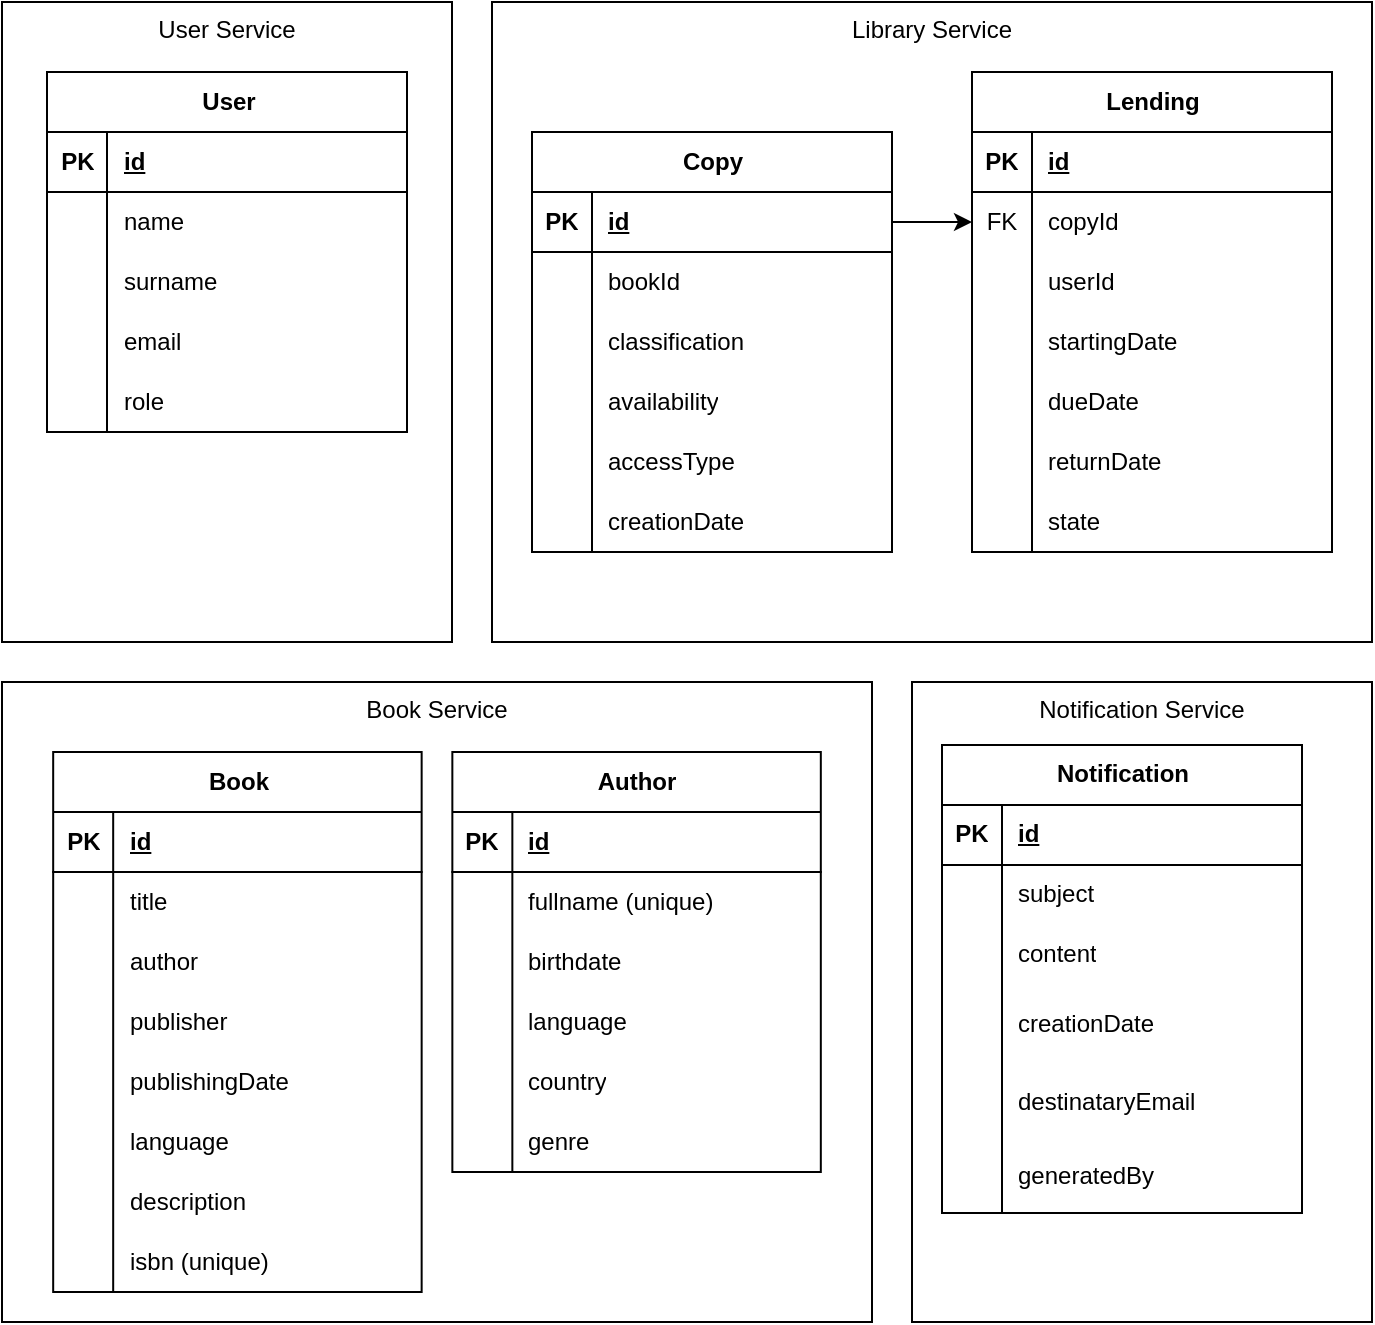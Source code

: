 <mxfile version="26.1.0">
  <diagram id="R2lEEEUBdFMjLlhIrx00" name="Page-1">
    <mxGraphModel dx="1042" dy="565" grid="1" gridSize="10" guides="1" tooltips="1" connect="1" arrows="1" fold="1" page="1" pageScale="1" pageWidth="850" pageHeight="1100" math="0" shadow="0" extFonts="Permanent Marker^https://fonts.googleapis.com/css?family=Permanent+Marker">
      <root>
        <mxCell id="0" />
        <mxCell id="1" parent="0" />
        <mxCell id="5AEyeN0AGtQC5Ah8JZ4j-125" value="User Service" style="rounded=0;whiteSpace=wrap;html=1;verticalAlign=top;" parent="1" vertex="1">
          <mxGeometry x="15" y="10" width="225" height="320" as="geometry" />
        </mxCell>
        <mxCell id="5AEyeN0AGtQC5Ah8JZ4j-26" value="User" style="shape=table;startSize=30;container=1;collapsible=1;childLayout=tableLayout;fixedRows=1;rowLines=0;fontStyle=1;align=center;resizeLast=1;html=1;" parent="1" vertex="1">
          <mxGeometry x="37.5" y="45" width="180" height="180" as="geometry" />
        </mxCell>
        <mxCell id="5AEyeN0AGtQC5Ah8JZ4j-27" value="" style="shape=tableRow;horizontal=0;startSize=0;swimlaneHead=0;swimlaneBody=0;fillColor=none;collapsible=0;dropTarget=0;points=[[0,0.5],[1,0.5]];portConstraint=eastwest;top=0;left=0;right=0;bottom=1;" parent="5AEyeN0AGtQC5Ah8JZ4j-26" vertex="1">
          <mxGeometry y="30" width="180" height="30" as="geometry" />
        </mxCell>
        <mxCell id="5AEyeN0AGtQC5Ah8JZ4j-28" value="PK" style="shape=partialRectangle;connectable=0;fillColor=none;top=0;left=0;bottom=0;right=0;fontStyle=1;overflow=hidden;whiteSpace=wrap;html=1;" parent="5AEyeN0AGtQC5Ah8JZ4j-27" vertex="1">
          <mxGeometry width="30" height="30" as="geometry">
            <mxRectangle width="30" height="30" as="alternateBounds" />
          </mxGeometry>
        </mxCell>
        <mxCell id="5AEyeN0AGtQC5Ah8JZ4j-29" value="id" style="shape=partialRectangle;connectable=0;fillColor=none;top=0;left=0;bottom=0;right=0;align=left;spacingLeft=6;fontStyle=5;overflow=hidden;whiteSpace=wrap;html=1;" parent="5AEyeN0AGtQC5Ah8JZ4j-27" vertex="1">
          <mxGeometry x="30" width="150" height="30" as="geometry">
            <mxRectangle width="150" height="30" as="alternateBounds" />
          </mxGeometry>
        </mxCell>
        <mxCell id="5AEyeN0AGtQC5Ah8JZ4j-30" value="" style="shape=tableRow;horizontal=0;startSize=0;swimlaneHead=0;swimlaneBody=0;fillColor=none;collapsible=0;dropTarget=0;points=[[0,0.5],[1,0.5]];portConstraint=eastwest;top=0;left=0;right=0;bottom=0;" parent="5AEyeN0AGtQC5Ah8JZ4j-26" vertex="1">
          <mxGeometry y="60" width="180" height="30" as="geometry" />
        </mxCell>
        <mxCell id="5AEyeN0AGtQC5Ah8JZ4j-31" value="" style="shape=partialRectangle;connectable=0;fillColor=none;top=0;left=0;bottom=0;right=0;editable=1;overflow=hidden;whiteSpace=wrap;html=1;" parent="5AEyeN0AGtQC5Ah8JZ4j-30" vertex="1">
          <mxGeometry width="30" height="30" as="geometry">
            <mxRectangle width="30" height="30" as="alternateBounds" />
          </mxGeometry>
        </mxCell>
        <mxCell id="5AEyeN0AGtQC5Ah8JZ4j-32" value="name" style="shape=partialRectangle;connectable=0;fillColor=none;top=0;left=0;bottom=0;right=0;align=left;spacingLeft=6;overflow=hidden;whiteSpace=wrap;html=1;" parent="5AEyeN0AGtQC5Ah8JZ4j-30" vertex="1">
          <mxGeometry x="30" width="150" height="30" as="geometry">
            <mxRectangle width="150" height="30" as="alternateBounds" />
          </mxGeometry>
        </mxCell>
        <mxCell id="5AEyeN0AGtQC5Ah8JZ4j-33" value="" style="shape=tableRow;horizontal=0;startSize=0;swimlaneHead=0;swimlaneBody=0;fillColor=none;collapsible=0;dropTarget=0;points=[[0,0.5],[1,0.5]];portConstraint=eastwest;top=0;left=0;right=0;bottom=0;" parent="5AEyeN0AGtQC5Ah8JZ4j-26" vertex="1">
          <mxGeometry y="90" width="180" height="30" as="geometry" />
        </mxCell>
        <mxCell id="5AEyeN0AGtQC5Ah8JZ4j-34" value="" style="shape=partialRectangle;connectable=0;fillColor=none;top=0;left=0;bottom=0;right=0;editable=1;overflow=hidden;whiteSpace=wrap;html=1;" parent="5AEyeN0AGtQC5Ah8JZ4j-33" vertex="1">
          <mxGeometry width="30" height="30" as="geometry">
            <mxRectangle width="30" height="30" as="alternateBounds" />
          </mxGeometry>
        </mxCell>
        <mxCell id="5AEyeN0AGtQC5Ah8JZ4j-35" value="surname" style="shape=partialRectangle;connectable=0;fillColor=none;top=0;left=0;bottom=0;right=0;align=left;spacingLeft=6;overflow=hidden;whiteSpace=wrap;html=1;" parent="5AEyeN0AGtQC5Ah8JZ4j-33" vertex="1">
          <mxGeometry x="30" width="150" height="30" as="geometry">
            <mxRectangle width="150" height="30" as="alternateBounds" />
          </mxGeometry>
        </mxCell>
        <mxCell id="5AEyeN0AGtQC5Ah8JZ4j-36" value="" style="shape=tableRow;horizontal=0;startSize=0;swimlaneHead=0;swimlaneBody=0;fillColor=none;collapsible=0;dropTarget=0;points=[[0,0.5],[1,0.5]];portConstraint=eastwest;top=0;left=0;right=0;bottom=0;" parent="5AEyeN0AGtQC5Ah8JZ4j-26" vertex="1">
          <mxGeometry y="120" width="180" height="30" as="geometry" />
        </mxCell>
        <mxCell id="5AEyeN0AGtQC5Ah8JZ4j-37" value="" style="shape=partialRectangle;connectable=0;fillColor=none;top=0;left=0;bottom=0;right=0;editable=1;overflow=hidden;whiteSpace=wrap;html=1;" parent="5AEyeN0AGtQC5Ah8JZ4j-36" vertex="1">
          <mxGeometry width="30" height="30" as="geometry">
            <mxRectangle width="30" height="30" as="alternateBounds" />
          </mxGeometry>
        </mxCell>
        <mxCell id="5AEyeN0AGtQC5Ah8JZ4j-38" value="email" style="shape=partialRectangle;connectable=0;fillColor=none;top=0;left=0;bottom=0;right=0;align=left;spacingLeft=6;overflow=hidden;whiteSpace=wrap;html=1;" parent="5AEyeN0AGtQC5Ah8JZ4j-36" vertex="1">
          <mxGeometry x="30" width="150" height="30" as="geometry">
            <mxRectangle width="150" height="30" as="alternateBounds" />
          </mxGeometry>
        </mxCell>
        <mxCell id="5AEyeN0AGtQC5Ah8JZ4j-39" style="shape=tableRow;horizontal=0;startSize=0;swimlaneHead=0;swimlaneBody=0;fillColor=none;collapsible=0;dropTarget=0;points=[[0,0.5],[1,0.5]];portConstraint=eastwest;top=0;left=0;right=0;bottom=0;" parent="5AEyeN0AGtQC5Ah8JZ4j-26" vertex="1">
          <mxGeometry y="150" width="180" height="30" as="geometry" />
        </mxCell>
        <mxCell id="5AEyeN0AGtQC5Ah8JZ4j-40" style="shape=partialRectangle;connectable=0;fillColor=none;top=0;left=0;bottom=0;right=0;editable=1;overflow=hidden;whiteSpace=wrap;html=1;" parent="5AEyeN0AGtQC5Ah8JZ4j-39" vertex="1">
          <mxGeometry width="30" height="30" as="geometry">
            <mxRectangle width="30" height="30" as="alternateBounds" />
          </mxGeometry>
        </mxCell>
        <mxCell id="5AEyeN0AGtQC5Ah8JZ4j-41" value="role" style="shape=partialRectangle;connectable=0;fillColor=none;top=0;left=0;bottom=0;right=0;align=left;spacingLeft=6;overflow=hidden;whiteSpace=wrap;html=1;" parent="5AEyeN0AGtQC5Ah8JZ4j-39" vertex="1">
          <mxGeometry x="30" width="150" height="30" as="geometry">
            <mxRectangle width="150" height="30" as="alternateBounds" />
          </mxGeometry>
        </mxCell>
        <mxCell id="Rvf7jQdqDJajSAk4EN5D-42" value="" style="group" vertex="1" connectable="0" parent="1">
          <mxGeometry x="15" y="350" width="435" height="320" as="geometry" />
        </mxCell>
        <mxCell id="5AEyeN0AGtQC5Ah8JZ4j-123" value="Book Service" style="rounded=0;whiteSpace=wrap;html=1;verticalAlign=top;" parent="Rvf7jQdqDJajSAk4EN5D-42" vertex="1">
          <mxGeometry width="435.0" height="320" as="geometry" />
        </mxCell>
        <mxCell id="5AEyeN0AGtQC5Ah8JZ4j-1" value="Book" style="shape=table;startSize=30;container=1;collapsible=1;childLayout=tableLayout;fixedRows=1;rowLines=0;fontStyle=1;align=center;resizeLast=1;html=1;" parent="Rvf7jQdqDJajSAk4EN5D-42" vertex="1">
          <mxGeometry x="25.588" y="35" width="184.235" height="270" as="geometry" />
        </mxCell>
        <mxCell id="5AEyeN0AGtQC5Ah8JZ4j-2" value="" style="shape=tableRow;horizontal=0;startSize=0;swimlaneHead=0;swimlaneBody=0;fillColor=none;collapsible=0;dropTarget=0;points=[[0,0.5],[1,0.5]];portConstraint=eastwest;top=0;left=0;right=0;bottom=1;" parent="5AEyeN0AGtQC5Ah8JZ4j-1" vertex="1">
          <mxGeometry y="30" width="184.235" height="30" as="geometry" />
        </mxCell>
        <mxCell id="5AEyeN0AGtQC5Ah8JZ4j-3" value="PK" style="shape=partialRectangle;connectable=0;fillColor=none;top=0;left=0;bottom=0;right=0;fontStyle=1;overflow=hidden;whiteSpace=wrap;html=1;" parent="5AEyeN0AGtQC5Ah8JZ4j-2" vertex="1">
          <mxGeometry width="30" height="30" as="geometry">
            <mxRectangle width="30" height="30" as="alternateBounds" />
          </mxGeometry>
        </mxCell>
        <mxCell id="5AEyeN0AGtQC5Ah8JZ4j-4" value="id" style="shape=partialRectangle;connectable=0;fillColor=none;top=0;left=0;bottom=0;right=0;align=left;spacingLeft=6;fontStyle=5;overflow=hidden;whiteSpace=wrap;html=1;" parent="5AEyeN0AGtQC5Ah8JZ4j-2" vertex="1">
          <mxGeometry x="30" width="154.235" height="30" as="geometry">
            <mxRectangle width="154.235" height="30" as="alternateBounds" />
          </mxGeometry>
        </mxCell>
        <mxCell id="5AEyeN0AGtQC5Ah8JZ4j-5" value="" style="shape=tableRow;horizontal=0;startSize=0;swimlaneHead=0;swimlaneBody=0;fillColor=none;collapsible=0;dropTarget=0;points=[[0,0.5],[1,0.5]];portConstraint=eastwest;top=0;left=0;right=0;bottom=0;" parent="5AEyeN0AGtQC5Ah8JZ4j-1" vertex="1">
          <mxGeometry y="60" width="184.235" height="30" as="geometry" />
        </mxCell>
        <mxCell id="5AEyeN0AGtQC5Ah8JZ4j-6" value="" style="shape=partialRectangle;connectable=0;fillColor=none;top=0;left=0;bottom=0;right=0;editable=1;overflow=hidden;whiteSpace=wrap;html=1;" parent="5AEyeN0AGtQC5Ah8JZ4j-5" vertex="1">
          <mxGeometry width="30" height="30" as="geometry">
            <mxRectangle width="30" height="30" as="alternateBounds" />
          </mxGeometry>
        </mxCell>
        <mxCell id="5AEyeN0AGtQC5Ah8JZ4j-7" value="title" style="shape=partialRectangle;connectable=0;fillColor=none;top=0;left=0;bottom=0;right=0;align=left;spacingLeft=6;overflow=hidden;whiteSpace=wrap;html=1;" parent="5AEyeN0AGtQC5Ah8JZ4j-5" vertex="1">
          <mxGeometry x="30" width="154.235" height="30" as="geometry">
            <mxRectangle width="154.235" height="30" as="alternateBounds" />
          </mxGeometry>
        </mxCell>
        <mxCell id="5AEyeN0AGtQC5Ah8JZ4j-8" value="" style="shape=tableRow;horizontal=0;startSize=0;swimlaneHead=0;swimlaneBody=0;fillColor=none;collapsible=0;dropTarget=0;points=[[0,0.5],[1,0.5]];portConstraint=eastwest;top=0;left=0;right=0;bottom=0;" parent="5AEyeN0AGtQC5Ah8JZ4j-1" vertex="1">
          <mxGeometry y="90" width="184.235" height="30" as="geometry" />
        </mxCell>
        <mxCell id="5AEyeN0AGtQC5Ah8JZ4j-9" value="" style="shape=partialRectangle;connectable=0;fillColor=none;top=0;left=0;bottom=0;right=0;editable=1;overflow=hidden;whiteSpace=wrap;html=1;" parent="5AEyeN0AGtQC5Ah8JZ4j-8" vertex="1">
          <mxGeometry width="30" height="30" as="geometry">
            <mxRectangle width="30" height="30" as="alternateBounds" />
          </mxGeometry>
        </mxCell>
        <mxCell id="5AEyeN0AGtQC5Ah8JZ4j-10" value="author" style="shape=partialRectangle;connectable=0;fillColor=none;top=0;left=0;bottom=0;right=0;align=left;spacingLeft=6;overflow=hidden;whiteSpace=wrap;html=1;" parent="5AEyeN0AGtQC5Ah8JZ4j-8" vertex="1">
          <mxGeometry x="30" width="154.235" height="30" as="geometry">
            <mxRectangle width="154.235" height="30" as="alternateBounds" />
          </mxGeometry>
        </mxCell>
        <mxCell id="5AEyeN0AGtQC5Ah8JZ4j-11" value="" style="shape=tableRow;horizontal=0;startSize=0;swimlaneHead=0;swimlaneBody=0;fillColor=none;collapsible=0;dropTarget=0;points=[[0,0.5],[1,0.5]];portConstraint=eastwest;top=0;left=0;right=0;bottom=0;" parent="5AEyeN0AGtQC5Ah8JZ4j-1" vertex="1">
          <mxGeometry y="120" width="184.235" height="30" as="geometry" />
        </mxCell>
        <mxCell id="5AEyeN0AGtQC5Ah8JZ4j-12" value="" style="shape=partialRectangle;connectable=0;fillColor=none;top=0;left=0;bottom=0;right=0;editable=1;overflow=hidden;whiteSpace=wrap;html=1;" parent="5AEyeN0AGtQC5Ah8JZ4j-11" vertex="1">
          <mxGeometry width="30" height="30" as="geometry">
            <mxRectangle width="30" height="30" as="alternateBounds" />
          </mxGeometry>
        </mxCell>
        <mxCell id="5AEyeN0AGtQC5Ah8JZ4j-13" value="publisher" style="shape=partialRectangle;connectable=0;fillColor=none;top=0;left=0;bottom=0;right=0;align=left;spacingLeft=6;overflow=hidden;whiteSpace=wrap;html=1;" parent="5AEyeN0AGtQC5Ah8JZ4j-11" vertex="1">
          <mxGeometry x="30" width="154.235" height="30" as="geometry">
            <mxRectangle width="154.235" height="30" as="alternateBounds" />
          </mxGeometry>
        </mxCell>
        <mxCell id="5AEyeN0AGtQC5Ah8JZ4j-14" style="shape=tableRow;horizontal=0;startSize=0;swimlaneHead=0;swimlaneBody=0;fillColor=none;collapsible=0;dropTarget=0;points=[[0,0.5],[1,0.5]];portConstraint=eastwest;top=0;left=0;right=0;bottom=0;" parent="5AEyeN0AGtQC5Ah8JZ4j-1" vertex="1">
          <mxGeometry y="150" width="184.235" height="30" as="geometry" />
        </mxCell>
        <mxCell id="5AEyeN0AGtQC5Ah8JZ4j-15" style="shape=partialRectangle;connectable=0;fillColor=none;top=0;left=0;bottom=0;right=0;editable=1;overflow=hidden;whiteSpace=wrap;html=1;" parent="5AEyeN0AGtQC5Ah8JZ4j-14" vertex="1">
          <mxGeometry width="30" height="30" as="geometry">
            <mxRectangle width="30" height="30" as="alternateBounds" />
          </mxGeometry>
        </mxCell>
        <mxCell id="5AEyeN0AGtQC5Ah8JZ4j-16" value="publishingDate" style="shape=partialRectangle;connectable=0;fillColor=none;top=0;left=0;bottom=0;right=0;align=left;spacingLeft=6;overflow=hidden;whiteSpace=wrap;html=1;" parent="5AEyeN0AGtQC5Ah8JZ4j-14" vertex="1">
          <mxGeometry x="30" width="154.235" height="30" as="geometry">
            <mxRectangle width="154.235" height="30" as="alternateBounds" />
          </mxGeometry>
        </mxCell>
        <mxCell id="5AEyeN0AGtQC5Ah8JZ4j-17" style="shape=tableRow;horizontal=0;startSize=0;swimlaneHead=0;swimlaneBody=0;fillColor=none;collapsible=0;dropTarget=0;points=[[0,0.5],[1,0.5]];portConstraint=eastwest;top=0;left=0;right=0;bottom=0;" parent="5AEyeN0AGtQC5Ah8JZ4j-1" vertex="1">
          <mxGeometry y="180" width="184.235" height="30" as="geometry" />
        </mxCell>
        <mxCell id="5AEyeN0AGtQC5Ah8JZ4j-18" style="shape=partialRectangle;connectable=0;fillColor=none;top=0;left=0;bottom=0;right=0;editable=1;overflow=hidden;whiteSpace=wrap;html=1;" parent="5AEyeN0AGtQC5Ah8JZ4j-17" vertex="1">
          <mxGeometry width="30" height="30" as="geometry">
            <mxRectangle width="30" height="30" as="alternateBounds" />
          </mxGeometry>
        </mxCell>
        <mxCell id="5AEyeN0AGtQC5Ah8JZ4j-19" value="language" style="shape=partialRectangle;connectable=0;fillColor=none;top=0;left=0;bottom=0;right=0;align=left;spacingLeft=6;overflow=hidden;whiteSpace=wrap;html=1;" parent="5AEyeN0AGtQC5Ah8JZ4j-17" vertex="1">
          <mxGeometry x="30" width="154.235" height="30" as="geometry">
            <mxRectangle width="154.235" height="30" as="alternateBounds" />
          </mxGeometry>
        </mxCell>
        <mxCell id="5AEyeN0AGtQC5Ah8JZ4j-120" style="shape=tableRow;horizontal=0;startSize=0;swimlaneHead=0;swimlaneBody=0;fillColor=none;collapsible=0;dropTarget=0;points=[[0,0.5],[1,0.5]];portConstraint=eastwest;top=0;left=0;right=0;bottom=0;" parent="5AEyeN0AGtQC5Ah8JZ4j-1" vertex="1">
          <mxGeometry y="210" width="184.235" height="30" as="geometry" />
        </mxCell>
        <mxCell id="5AEyeN0AGtQC5Ah8JZ4j-121" style="shape=partialRectangle;connectable=0;fillColor=none;top=0;left=0;bottom=0;right=0;editable=1;overflow=hidden;whiteSpace=wrap;html=1;" parent="5AEyeN0AGtQC5Ah8JZ4j-120" vertex="1">
          <mxGeometry width="30" height="30" as="geometry">
            <mxRectangle width="30" height="30" as="alternateBounds" />
          </mxGeometry>
        </mxCell>
        <mxCell id="5AEyeN0AGtQC5Ah8JZ4j-122" value="description" style="shape=partialRectangle;connectable=0;fillColor=none;top=0;left=0;bottom=0;right=0;align=left;spacingLeft=6;overflow=hidden;whiteSpace=wrap;html=1;" parent="5AEyeN0AGtQC5Ah8JZ4j-120" vertex="1">
          <mxGeometry x="30" width="154.235" height="30" as="geometry">
            <mxRectangle width="154.235" height="30" as="alternateBounds" />
          </mxGeometry>
        </mxCell>
        <mxCell id="Rvf7jQdqDJajSAk4EN5D-39" style="shape=tableRow;horizontal=0;startSize=0;swimlaneHead=0;swimlaneBody=0;fillColor=none;collapsible=0;dropTarget=0;points=[[0,0.5],[1,0.5]];portConstraint=eastwest;top=0;left=0;right=0;bottom=0;" vertex="1" parent="5AEyeN0AGtQC5Ah8JZ4j-1">
          <mxGeometry y="240" width="184.235" height="30" as="geometry" />
        </mxCell>
        <mxCell id="Rvf7jQdqDJajSAk4EN5D-40" style="shape=partialRectangle;connectable=0;fillColor=none;top=0;left=0;bottom=0;right=0;editable=1;overflow=hidden;whiteSpace=wrap;html=1;" vertex="1" parent="Rvf7jQdqDJajSAk4EN5D-39">
          <mxGeometry width="30" height="30" as="geometry">
            <mxRectangle width="30" height="30" as="alternateBounds" />
          </mxGeometry>
        </mxCell>
        <mxCell id="Rvf7jQdqDJajSAk4EN5D-41" value="isbn (unique)" style="shape=partialRectangle;connectable=0;fillColor=none;top=0;left=0;bottom=0;right=0;align=left;spacingLeft=6;overflow=hidden;whiteSpace=wrap;html=1;" vertex="1" parent="Rvf7jQdqDJajSAk4EN5D-39">
          <mxGeometry x="30" width="154.235" height="30" as="geometry">
            <mxRectangle width="154.235" height="30" as="alternateBounds" />
          </mxGeometry>
        </mxCell>
        <mxCell id="Rvf7jQdqDJajSAk4EN5D-17" value="Author" style="shape=table;startSize=30;container=1;collapsible=1;childLayout=tableLayout;fixedRows=1;rowLines=0;fontStyle=1;align=center;resizeLast=1;html=1;" vertex="1" parent="Rvf7jQdqDJajSAk4EN5D-42">
          <mxGeometry x="225.176" y="35" width="184.235" height="210" as="geometry" />
        </mxCell>
        <mxCell id="Rvf7jQdqDJajSAk4EN5D-18" value="" style="shape=tableRow;horizontal=0;startSize=0;swimlaneHead=0;swimlaneBody=0;fillColor=none;collapsible=0;dropTarget=0;points=[[0,0.5],[1,0.5]];portConstraint=eastwest;top=0;left=0;right=0;bottom=1;" vertex="1" parent="Rvf7jQdqDJajSAk4EN5D-17">
          <mxGeometry y="30" width="184.235" height="30" as="geometry" />
        </mxCell>
        <mxCell id="Rvf7jQdqDJajSAk4EN5D-19" value="PK" style="shape=partialRectangle;connectable=0;fillColor=none;top=0;left=0;bottom=0;right=0;fontStyle=1;overflow=hidden;whiteSpace=wrap;html=1;" vertex="1" parent="Rvf7jQdqDJajSAk4EN5D-18">
          <mxGeometry width="30" height="30" as="geometry">
            <mxRectangle width="30" height="30" as="alternateBounds" />
          </mxGeometry>
        </mxCell>
        <mxCell id="Rvf7jQdqDJajSAk4EN5D-20" value="id" style="shape=partialRectangle;connectable=0;fillColor=none;top=0;left=0;bottom=0;right=0;align=left;spacingLeft=6;fontStyle=5;overflow=hidden;whiteSpace=wrap;html=1;" vertex="1" parent="Rvf7jQdqDJajSAk4EN5D-18">
          <mxGeometry x="30" width="154.235" height="30" as="geometry">
            <mxRectangle width="154.235" height="30" as="alternateBounds" />
          </mxGeometry>
        </mxCell>
        <mxCell id="Rvf7jQdqDJajSAk4EN5D-21" value="" style="shape=tableRow;horizontal=0;startSize=0;swimlaneHead=0;swimlaneBody=0;fillColor=none;collapsible=0;dropTarget=0;points=[[0,0.5],[1,0.5]];portConstraint=eastwest;top=0;left=0;right=0;bottom=0;" vertex="1" parent="Rvf7jQdqDJajSAk4EN5D-17">
          <mxGeometry y="60" width="184.235" height="30" as="geometry" />
        </mxCell>
        <mxCell id="Rvf7jQdqDJajSAk4EN5D-22" value="" style="shape=partialRectangle;connectable=0;fillColor=none;top=0;left=0;bottom=0;right=0;editable=1;overflow=hidden;whiteSpace=wrap;html=1;" vertex="1" parent="Rvf7jQdqDJajSAk4EN5D-21">
          <mxGeometry width="30" height="30" as="geometry">
            <mxRectangle width="30" height="30" as="alternateBounds" />
          </mxGeometry>
        </mxCell>
        <mxCell id="Rvf7jQdqDJajSAk4EN5D-23" value="fullname (unique)" style="shape=partialRectangle;connectable=0;fillColor=none;top=0;left=0;bottom=0;right=0;align=left;spacingLeft=6;overflow=hidden;whiteSpace=wrap;html=1;" vertex="1" parent="Rvf7jQdqDJajSAk4EN5D-21">
          <mxGeometry x="30" width="154.235" height="30" as="geometry">
            <mxRectangle width="154.235" height="30" as="alternateBounds" />
          </mxGeometry>
        </mxCell>
        <mxCell id="Rvf7jQdqDJajSAk4EN5D-24" value="" style="shape=tableRow;horizontal=0;startSize=0;swimlaneHead=0;swimlaneBody=0;fillColor=none;collapsible=0;dropTarget=0;points=[[0,0.5],[1,0.5]];portConstraint=eastwest;top=0;left=0;right=0;bottom=0;" vertex="1" parent="Rvf7jQdqDJajSAk4EN5D-17">
          <mxGeometry y="90" width="184.235" height="30" as="geometry" />
        </mxCell>
        <mxCell id="Rvf7jQdqDJajSAk4EN5D-25" value="" style="shape=partialRectangle;connectable=0;fillColor=none;top=0;left=0;bottom=0;right=0;editable=1;overflow=hidden;whiteSpace=wrap;html=1;" vertex="1" parent="Rvf7jQdqDJajSAk4EN5D-24">
          <mxGeometry width="30" height="30" as="geometry">
            <mxRectangle width="30" height="30" as="alternateBounds" />
          </mxGeometry>
        </mxCell>
        <mxCell id="Rvf7jQdqDJajSAk4EN5D-26" value="birthdate" style="shape=partialRectangle;connectable=0;fillColor=none;top=0;left=0;bottom=0;right=0;align=left;spacingLeft=6;overflow=hidden;whiteSpace=wrap;html=1;" vertex="1" parent="Rvf7jQdqDJajSAk4EN5D-24">
          <mxGeometry x="30" width="154.235" height="30" as="geometry">
            <mxRectangle width="154.235" height="30" as="alternateBounds" />
          </mxGeometry>
        </mxCell>
        <mxCell id="Rvf7jQdqDJajSAk4EN5D-27" value="" style="shape=tableRow;horizontal=0;startSize=0;swimlaneHead=0;swimlaneBody=0;fillColor=none;collapsible=0;dropTarget=0;points=[[0,0.5],[1,0.5]];portConstraint=eastwest;top=0;left=0;right=0;bottom=0;" vertex="1" parent="Rvf7jQdqDJajSAk4EN5D-17">
          <mxGeometry y="120" width="184.235" height="30" as="geometry" />
        </mxCell>
        <mxCell id="Rvf7jQdqDJajSAk4EN5D-28" value="" style="shape=partialRectangle;connectable=0;fillColor=none;top=0;left=0;bottom=0;right=0;editable=1;overflow=hidden;whiteSpace=wrap;html=1;" vertex="1" parent="Rvf7jQdqDJajSAk4EN5D-27">
          <mxGeometry width="30" height="30" as="geometry">
            <mxRectangle width="30" height="30" as="alternateBounds" />
          </mxGeometry>
        </mxCell>
        <mxCell id="Rvf7jQdqDJajSAk4EN5D-29" value="language" style="shape=partialRectangle;connectable=0;fillColor=none;top=0;left=0;bottom=0;right=0;align=left;spacingLeft=6;overflow=hidden;whiteSpace=wrap;html=1;" vertex="1" parent="Rvf7jQdqDJajSAk4EN5D-27">
          <mxGeometry x="30" width="154.235" height="30" as="geometry">
            <mxRectangle width="154.235" height="30" as="alternateBounds" />
          </mxGeometry>
        </mxCell>
        <mxCell id="Rvf7jQdqDJajSAk4EN5D-30" style="shape=tableRow;horizontal=0;startSize=0;swimlaneHead=0;swimlaneBody=0;fillColor=none;collapsible=0;dropTarget=0;points=[[0,0.5],[1,0.5]];portConstraint=eastwest;top=0;left=0;right=0;bottom=0;" vertex="1" parent="Rvf7jQdqDJajSAk4EN5D-17">
          <mxGeometry y="150" width="184.235" height="30" as="geometry" />
        </mxCell>
        <mxCell id="Rvf7jQdqDJajSAk4EN5D-31" style="shape=partialRectangle;connectable=0;fillColor=none;top=0;left=0;bottom=0;right=0;editable=1;overflow=hidden;whiteSpace=wrap;html=1;" vertex="1" parent="Rvf7jQdqDJajSAk4EN5D-30">
          <mxGeometry width="30" height="30" as="geometry">
            <mxRectangle width="30" height="30" as="alternateBounds" />
          </mxGeometry>
        </mxCell>
        <mxCell id="Rvf7jQdqDJajSAk4EN5D-32" value="country" style="shape=partialRectangle;connectable=0;fillColor=none;top=0;left=0;bottom=0;right=0;align=left;spacingLeft=6;overflow=hidden;whiteSpace=wrap;html=1;" vertex="1" parent="Rvf7jQdqDJajSAk4EN5D-30">
          <mxGeometry x="30" width="154.235" height="30" as="geometry">
            <mxRectangle width="154.235" height="30" as="alternateBounds" />
          </mxGeometry>
        </mxCell>
        <mxCell id="Rvf7jQdqDJajSAk4EN5D-33" style="shape=tableRow;horizontal=0;startSize=0;swimlaneHead=0;swimlaneBody=0;fillColor=none;collapsible=0;dropTarget=0;points=[[0,0.5],[1,0.5]];portConstraint=eastwest;top=0;left=0;right=0;bottom=0;" vertex="1" parent="Rvf7jQdqDJajSAk4EN5D-17">
          <mxGeometry y="180" width="184.235" height="30" as="geometry" />
        </mxCell>
        <mxCell id="Rvf7jQdqDJajSAk4EN5D-34" style="shape=partialRectangle;connectable=0;fillColor=none;top=0;left=0;bottom=0;right=0;editable=1;overflow=hidden;whiteSpace=wrap;html=1;" vertex="1" parent="Rvf7jQdqDJajSAk4EN5D-33">
          <mxGeometry width="30" height="30" as="geometry">
            <mxRectangle width="30" height="30" as="alternateBounds" />
          </mxGeometry>
        </mxCell>
        <mxCell id="Rvf7jQdqDJajSAk4EN5D-35" value="genre" style="shape=partialRectangle;connectable=0;fillColor=none;top=0;left=0;bottom=0;right=0;align=left;spacingLeft=6;overflow=hidden;whiteSpace=wrap;html=1;" vertex="1" parent="Rvf7jQdqDJajSAk4EN5D-33">
          <mxGeometry x="30" width="154.235" height="30" as="geometry">
            <mxRectangle width="154.235" height="30" as="alternateBounds" />
          </mxGeometry>
        </mxCell>
        <mxCell id="5AEyeN0AGtQC5Ah8JZ4j-124" value="Notification Service&lt;div&gt;&lt;br&gt;&lt;/div&gt;" style="rounded=0;whiteSpace=wrap;html=1;verticalAlign=top;" parent="1" vertex="1">
          <mxGeometry x="470" y="350" width="230" height="320" as="geometry" />
        </mxCell>
        <mxCell id="5AEyeN0AGtQC5Ah8JZ4j-45" value="Notification" style="shape=table;startSize=30;container=1;collapsible=1;childLayout=tableLayout;fixedRows=1;rowLines=0;fontStyle=1;align=center;resizeLast=1;html=1;" parent="1" vertex="1">
          <mxGeometry x="485" y="381.45" width="180" height="234" as="geometry" />
        </mxCell>
        <mxCell id="5AEyeN0AGtQC5Ah8JZ4j-46" value="" style="shape=tableRow;horizontal=0;startSize=0;swimlaneHead=0;swimlaneBody=0;fillColor=none;collapsible=0;dropTarget=0;points=[[0,0.5],[1,0.5]];portConstraint=eastwest;top=0;left=0;right=0;bottom=1;" parent="5AEyeN0AGtQC5Ah8JZ4j-45" vertex="1">
          <mxGeometry y="30" width="180" height="30" as="geometry" />
        </mxCell>
        <mxCell id="5AEyeN0AGtQC5Ah8JZ4j-47" value="PK" style="shape=partialRectangle;connectable=0;fillColor=none;top=0;left=0;bottom=0;right=0;fontStyle=1;overflow=hidden;whiteSpace=wrap;html=1;" parent="5AEyeN0AGtQC5Ah8JZ4j-46" vertex="1">
          <mxGeometry width="30" height="30" as="geometry">
            <mxRectangle width="30" height="30" as="alternateBounds" />
          </mxGeometry>
        </mxCell>
        <mxCell id="5AEyeN0AGtQC5Ah8JZ4j-48" value="id" style="shape=partialRectangle;connectable=0;fillColor=none;top=0;left=0;bottom=0;right=0;align=left;spacingLeft=6;fontStyle=5;overflow=hidden;whiteSpace=wrap;html=1;" parent="5AEyeN0AGtQC5Ah8JZ4j-46" vertex="1">
          <mxGeometry x="30" width="150" height="30" as="geometry">
            <mxRectangle width="150" height="30" as="alternateBounds" />
          </mxGeometry>
        </mxCell>
        <mxCell id="5AEyeN0AGtQC5Ah8JZ4j-49" value="" style="shape=tableRow;horizontal=0;startSize=0;swimlaneHead=0;swimlaneBody=0;fillColor=none;collapsible=0;dropTarget=0;points=[[0,0.5],[1,0.5]];portConstraint=eastwest;top=0;left=0;right=0;bottom=0;" parent="5AEyeN0AGtQC5Ah8JZ4j-45" vertex="1">
          <mxGeometry y="60" width="180" height="30" as="geometry" />
        </mxCell>
        <mxCell id="5AEyeN0AGtQC5Ah8JZ4j-50" value="" style="shape=partialRectangle;connectable=0;fillColor=none;top=0;left=0;bottom=0;right=0;editable=1;overflow=hidden;whiteSpace=wrap;html=1;" parent="5AEyeN0AGtQC5Ah8JZ4j-49" vertex="1">
          <mxGeometry width="30" height="30" as="geometry">
            <mxRectangle width="30" height="30" as="alternateBounds" />
          </mxGeometry>
        </mxCell>
        <mxCell id="5AEyeN0AGtQC5Ah8JZ4j-51" value="subject" style="shape=partialRectangle;connectable=0;fillColor=none;top=0;left=0;bottom=0;right=0;align=left;spacingLeft=6;overflow=hidden;whiteSpace=wrap;html=1;" parent="5AEyeN0AGtQC5Ah8JZ4j-49" vertex="1">
          <mxGeometry x="30" width="150" height="30" as="geometry">
            <mxRectangle width="150" height="30" as="alternateBounds" />
          </mxGeometry>
        </mxCell>
        <mxCell id="5AEyeN0AGtQC5Ah8JZ4j-52" value="" style="shape=tableRow;horizontal=0;startSize=0;swimlaneHead=0;swimlaneBody=0;fillColor=none;collapsible=0;dropTarget=0;points=[[0,0.5],[1,0.5]];portConstraint=eastwest;top=0;left=0;right=0;bottom=0;" parent="5AEyeN0AGtQC5Ah8JZ4j-45" vertex="1">
          <mxGeometry y="90" width="180" height="30" as="geometry" />
        </mxCell>
        <mxCell id="5AEyeN0AGtQC5Ah8JZ4j-53" value="" style="shape=partialRectangle;connectable=0;fillColor=none;top=0;left=0;bottom=0;right=0;editable=1;overflow=hidden;whiteSpace=wrap;html=1;" parent="5AEyeN0AGtQC5Ah8JZ4j-52" vertex="1">
          <mxGeometry width="30" height="30" as="geometry">
            <mxRectangle width="30" height="30" as="alternateBounds" />
          </mxGeometry>
        </mxCell>
        <mxCell id="5AEyeN0AGtQC5Ah8JZ4j-54" value="content" style="shape=partialRectangle;connectable=0;fillColor=none;top=0;left=0;bottom=0;right=0;align=left;spacingLeft=6;overflow=hidden;whiteSpace=wrap;html=1;" parent="5AEyeN0AGtQC5Ah8JZ4j-52" vertex="1">
          <mxGeometry x="30" width="150" height="30" as="geometry">
            <mxRectangle width="150" height="30" as="alternateBounds" />
          </mxGeometry>
        </mxCell>
        <mxCell id="5AEyeN0AGtQC5Ah8JZ4j-55" value="" style="shape=tableRow;horizontal=0;startSize=0;swimlaneHead=0;swimlaneBody=0;fillColor=none;collapsible=0;dropTarget=0;points=[[0,0.5],[1,0.5]];portConstraint=eastwest;top=0;left=0;right=0;bottom=0;" parent="5AEyeN0AGtQC5Ah8JZ4j-45" vertex="1">
          <mxGeometry y="120" width="180" height="40" as="geometry" />
        </mxCell>
        <mxCell id="5AEyeN0AGtQC5Ah8JZ4j-56" value="" style="shape=partialRectangle;connectable=0;fillColor=none;top=0;left=0;bottom=0;right=0;editable=1;overflow=hidden;whiteSpace=wrap;html=1;" parent="5AEyeN0AGtQC5Ah8JZ4j-55" vertex="1">
          <mxGeometry width="30" height="40" as="geometry">
            <mxRectangle width="30" height="40" as="alternateBounds" />
          </mxGeometry>
        </mxCell>
        <mxCell id="5AEyeN0AGtQC5Ah8JZ4j-57" value="creationDate" style="shape=partialRectangle;connectable=0;fillColor=none;top=0;left=0;bottom=0;right=0;align=left;spacingLeft=6;overflow=hidden;whiteSpace=wrap;html=1;" parent="5AEyeN0AGtQC5Ah8JZ4j-55" vertex="1">
          <mxGeometry x="30" width="150" height="40" as="geometry">
            <mxRectangle width="150" height="40" as="alternateBounds" />
          </mxGeometry>
        </mxCell>
        <mxCell id="5AEyeN0AGtQC5Ah8JZ4j-64" style="shape=tableRow;horizontal=0;startSize=0;swimlaneHead=0;swimlaneBody=0;fillColor=none;collapsible=0;dropTarget=0;points=[[0,0.5],[1,0.5]];portConstraint=eastwest;top=0;left=0;right=0;bottom=0;" parent="5AEyeN0AGtQC5Ah8JZ4j-45" vertex="1">
          <mxGeometry y="160" width="180" height="37" as="geometry" />
        </mxCell>
        <mxCell id="5AEyeN0AGtQC5Ah8JZ4j-65" style="shape=partialRectangle;connectable=0;fillColor=none;top=0;left=0;bottom=0;right=0;editable=1;overflow=hidden;whiteSpace=wrap;html=1;" parent="5AEyeN0AGtQC5Ah8JZ4j-64" vertex="1">
          <mxGeometry width="30" height="37" as="geometry">
            <mxRectangle width="30" height="37" as="alternateBounds" />
          </mxGeometry>
        </mxCell>
        <mxCell id="5AEyeN0AGtQC5Ah8JZ4j-66" value="destinataryEmail" style="shape=partialRectangle;connectable=0;fillColor=none;top=0;left=0;bottom=0;right=0;align=left;spacingLeft=6;overflow=hidden;whiteSpace=wrap;html=1;" parent="5AEyeN0AGtQC5Ah8JZ4j-64" vertex="1">
          <mxGeometry x="30" width="150" height="37" as="geometry">
            <mxRectangle width="150" height="37" as="alternateBounds" />
          </mxGeometry>
        </mxCell>
        <mxCell id="VXMWD3lNejhjMPbrOATN-1" style="shape=tableRow;horizontal=0;startSize=0;swimlaneHead=0;swimlaneBody=0;fillColor=none;collapsible=0;dropTarget=0;points=[[0,0.5],[1,0.5]];portConstraint=eastwest;top=0;left=0;right=0;bottom=0;" parent="5AEyeN0AGtQC5Ah8JZ4j-45" vertex="1">
          <mxGeometry y="197" width="180" height="37" as="geometry" />
        </mxCell>
        <mxCell id="VXMWD3lNejhjMPbrOATN-2" style="shape=partialRectangle;connectable=0;fillColor=none;top=0;left=0;bottom=0;right=0;editable=1;overflow=hidden;whiteSpace=wrap;html=1;" parent="VXMWD3lNejhjMPbrOATN-1" vertex="1">
          <mxGeometry width="30" height="37" as="geometry">
            <mxRectangle width="30" height="37" as="alternateBounds" />
          </mxGeometry>
        </mxCell>
        <mxCell id="VXMWD3lNejhjMPbrOATN-3" value="generatedBy" style="shape=partialRectangle;connectable=0;fillColor=none;top=0;left=0;bottom=0;right=0;align=left;spacingLeft=6;overflow=hidden;whiteSpace=wrap;html=1;" parent="VXMWD3lNejhjMPbrOATN-1" vertex="1">
          <mxGeometry x="30" width="150" height="37" as="geometry">
            <mxRectangle width="150" height="37" as="alternateBounds" />
          </mxGeometry>
        </mxCell>
        <mxCell id="Rvf7jQdqDJajSAk4EN5D-46" value="" style="group" vertex="1" connectable="0" parent="1">
          <mxGeometry x="260" y="10" width="440" height="320" as="geometry" />
        </mxCell>
        <mxCell id="5AEyeN0AGtQC5Ah8JZ4j-117" value="Library Service" style="rounded=0;whiteSpace=wrap;html=1;verticalAlign=top;" parent="Rvf7jQdqDJajSAk4EN5D-46" vertex="1">
          <mxGeometry width="440" height="320" as="geometry" />
        </mxCell>
        <mxCell id="5AEyeN0AGtQC5Ah8JZ4j-89" value="Copy" style="shape=table;startSize=30;container=1;collapsible=1;childLayout=tableLayout;fixedRows=1;rowLines=0;fontStyle=1;align=center;resizeLast=1;html=1;" parent="Rvf7jQdqDJajSAk4EN5D-46" vertex="1">
          <mxGeometry x="20" y="65" width="180" height="210" as="geometry" />
        </mxCell>
        <mxCell id="5AEyeN0AGtQC5Ah8JZ4j-90" value="" style="shape=tableRow;horizontal=0;startSize=0;swimlaneHead=0;swimlaneBody=0;fillColor=none;collapsible=0;dropTarget=0;points=[[0,0.5],[1,0.5]];portConstraint=eastwest;top=0;left=0;right=0;bottom=1;" parent="5AEyeN0AGtQC5Ah8JZ4j-89" vertex="1">
          <mxGeometry y="30" width="180" height="30" as="geometry" />
        </mxCell>
        <mxCell id="5AEyeN0AGtQC5Ah8JZ4j-91" value="PK" style="shape=partialRectangle;connectable=0;fillColor=none;top=0;left=0;bottom=0;right=0;fontStyle=1;overflow=hidden;whiteSpace=wrap;html=1;" parent="5AEyeN0AGtQC5Ah8JZ4j-90" vertex="1">
          <mxGeometry width="30" height="30" as="geometry">
            <mxRectangle width="30" height="30" as="alternateBounds" />
          </mxGeometry>
        </mxCell>
        <mxCell id="5AEyeN0AGtQC5Ah8JZ4j-92" value="id" style="shape=partialRectangle;connectable=0;fillColor=none;top=0;left=0;bottom=0;right=0;align=left;spacingLeft=6;fontStyle=5;overflow=hidden;whiteSpace=wrap;html=1;" parent="5AEyeN0AGtQC5Ah8JZ4j-90" vertex="1">
          <mxGeometry x="30" width="150" height="30" as="geometry">
            <mxRectangle width="150" height="30" as="alternateBounds" />
          </mxGeometry>
        </mxCell>
        <mxCell id="5AEyeN0AGtQC5Ah8JZ4j-93" value="" style="shape=tableRow;horizontal=0;startSize=0;swimlaneHead=0;swimlaneBody=0;fillColor=none;collapsible=0;dropTarget=0;points=[[0,0.5],[1,0.5]];portConstraint=eastwest;top=0;left=0;right=0;bottom=0;" parent="5AEyeN0AGtQC5Ah8JZ4j-89" vertex="1">
          <mxGeometry y="60" width="180" height="30" as="geometry" />
        </mxCell>
        <mxCell id="5AEyeN0AGtQC5Ah8JZ4j-94" value="" style="shape=partialRectangle;connectable=0;fillColor=none;top=0;left=0;bottom=0;right=0;editable=1;overflow=hidden;whiteSpace=wrap;html=1;" parent="5AEyeN0AGtQC5Ah8JZ4j-93" vertex="1">
          <mxGeometry width="30" height="30" as="geometry">
            <mxRectangle width="30" height="30" as="alternateBounds" />
          </mxGeometry>
        </mxCell>
        <mxCell id="5AEyeN0AGtQC5Ah8JZ4j-95" value="bookId" style="shape=partialRectangle;connectable=0;fillColor=none;top=0;left=0;bottom=0;right=0;align=left;spacingLeft=6;overflow=hidden;whiteSpace=wrap;html=1;" parent="5AEyeN0AGtQC5Ah8JZ4j-93" vertex="1">
          <mxGeometry x="30" width="150" height="30" as="geometry">
            <mxRectangle width="150" height="30" as="alternateBounds" />
          </mxGeometry>
        </mxCell>
        <mxCell id="5AEyeN0AGtQC5Ah8JZ4j-96" value="" style="shape=tableRow;horizontal=0;startSize=0;swimlaneHead=0;swimlaneBody=0;fillColor=none;collapsible=0;dropTarget=0;points=[[0,0.5],[1,0.5]];portConstraint=eastwest;top=0;left=0;right=0;bottom=0;" parent="5AEyeN0AGtQC5Ah8JZ4j-89" vertex="1">
          <mxGeometry y="90" width="180" height="30" as="geometry" />
        </mxCell>
        <mxCell id="5AEyeN0AGtQC5Ah8JZ4j-97" value="" style="shape=partialRectangle;connectable=0;fillColor=none;top=0;left=0;bottom=0;right=0;editable=1;overflow=hidden;whiteSpace=wrap;html=1;" parent="5AEyeN0AGtQC5Ah8JZ4j-96" vertex="1">
          <mxGeometry width="30" height="30" as="geometry">
            <mxRectangle width="30" height="30" as="alternateBounds" />
          </mxGeometry>
        </mxCell>
        <mxCell id="5AEyeN0AGtQC5Ah8JZ4j-98" value="classification" style="shape=partialRectangle;connectable=0;fillColor=none;top=0;left=0;bottom=0;right=0;align=left;spacingLeft=6;overflow=hidden;whiteSpace=wrap;html=1;" parent="5AEyeN0AGtQC5Ah8JZ4j-96" vertex="1">
          <mxGeometry x="30" width="150" height="30" as="geometry">
            <mxRectangle width="150" height="30" as="alternateBounds" />
          </mxGeometry>
        </mxCell>
        <mxCell id="5AEyeN0AGtQC5Ah8JZ4j-99" value="" style="shape=tableRow;horizontal=0;startSize=0;swimlaneHead=0;swimlaneBody=0;fillColor=none;collapsible=0;dropTarget=0;points=[[0,0.5],[1,0.5]];portConstraint=eastwest;top=0;left=0;right=0;bottom=0;" parent="5AEyeN0AGtQC5Ah8JZ4j-89" vertex="1">
          <mxGeometry y="120" width="180" height="30" as="geometry" />
        </mxCell>
        <mxCell id="5AEyeN0AGtQC5Ah8JZ4j-100" value="" style="shape=partialRectangle;connectable=0;fillColor=none;top=0;left=0;bottom=0;right=0;editable=1;overflow=hidden;whiteSpace=wrap;html=1;" parent="5AEyeN0AGtQC5Ah8JZ4j-99" vertex="1">
          <mxGeometry width="30" height="30" as="geometry">
            <mxRectangle width="30" height="30" as="alternateBounds" />
          </mxGeometry>
        </mxCell>
        <mxCell id="5AEyeN0AGtQC5Ah8JZ4j-101" value="availability" style="shape=partialRectangle;connectable=0;fillColor=none;top=0;left=0;bottom=0;right=0;align=left;spacingLeft=6;overflow=hidden;whiteSpace=wrap;html=1;" parent="5AEyeN0AGtQC5Ah8JZ4j-99" vertex="1">
          <mxGeometry x="30" width="150" height="30" as="geometry">
            <mxRectangle width="150" height="30" as="alternateBounds" />
          </mxGeometry>
        </mxCell>
        <mxCell id="5AEyeN0AGtQC5Ah8JZ4j-108" style="shape=tableRow;horizontal=0;startSize=0;swimlaneHead=0;swimlaneBody=0;fillColor=none;collapsible=0;dropTarget=0;points=[[0,0.5],[1,0.5]];portConstraint=eastwest;top=0;left=0;right=0;bottom=0;" parent="5AEyeN0AGtQC5Ah8JZ4j-89" vertex="1">
          <mxGeometry y="150" width="180" height="30" as="geometry" />
        </mxCell>
        <mxCell id="5AEyeN0AGtQC5Ah8JZ4j-109" style="shape=partialRectangle;connectable=0;fillColor=none;top=0;left=0;bottom=0;right=0;editable=1;overflow=hidden;whiteSpace=wrap;html=1;" parent="5AEyeN0AGtQC5Ah8JZ4j-108" vertex="1">
          <mxGeometry width="30" height="30" as="geometry">
            <mxRectangle width="30" height="30" as="alternateBounds" />
          </mxGeometry>
        </mxCell>
        <mxCell id="5AEyeN0AGtQC5Ah8JZ4j-110" value="accessType" style="shape=partialRectangle;connectable=0;fillColor=none;top=0;left=0;bottom=0;right=0;align=left;spacingLeft=6;overflow=hidden;whiteSpace=wrap;html=1;" parent="5AEyeN0AGtQC5Ah8JZ4j-108" vertex="1">
          <mxGeometry x="30" width="150" height="30" as="geometry">
            <mxRectangle width="150" height="30" as="alternateBounds" />
          </mxGeometry>
        </mxCell>
        <mxCell id="5AEyeN0AGtQC5Ah8JZ4j-129" style="shape=tableRow;horizontal=0;startSize=0;swimlaneHead=0;swimlaneBody=0;fillColor=none;collapsible=0;dropTarget=0;points=[[0,0.5],[1,0.5]];portConstraint=eastwest;top=0;left=0;right=0;bottom=0;" parent="5AEyeN0AGtQC5Ah8JZ4j-89" vertex="1">
          <mxGeometry y="180" width="180" height="30" as="geometry" />
        </mxCell>
        <mxCell id="5AEyeN0AGtQC5Ah8JZ4j-130" style="shape=partialRectangle;connectable=0;fillColor=none;top=0;left=0;bottom=0;right=0;editable=1;overflow=hidden;whiteSpace=wrap;html=1;" parent="5AEyeN0AGtQC5Ah8JZ4j-129" vertex="1">
          <mxGeometry width="30" height="30" as="geometry">
            <mxRectangle width="30" height="30" as="alternateBounds" />
          </mxGeometry>
        </mxCell>
        <mxCell id="5AEyeN0AGtQC5Ah8JZ4j-131" value="creationDate" style="shape=partialRectangle;connectable=0;fillColor=none;top=0;left=0;bottom=0;right=0;align=left;spacingLeft=6;overflow=hidden;whiteSpace=wrap;html=1;" parent="5AEyeN0AGtQC5Ah8JZ4j-129" vertex="1">
          <mxGeometry x="30" width="150" height="30" as="geometry">
            <mxRectangle width="150" height="30" as="alternateBounds" />
          </mxGeometry>
        </mxCell>
        <mxCell id="5AEyeN0AGtQC5Ah8JZ4j-67" value="Lending" style="shape=table;startSize=30;container=1;collapsible=1;childLayout=tableLayout;fixedRows=1;rowLines=0;fontStyle=1;align=center;resizeLast=1;html=1;" parent="Rvf7jQdqDJajSAk4EN5D-46" vertex="1">
          <mxGeometry x="240" y="35" width="180" height="240" as="geometry" />
        </mxCell>
        <mxCell id="5AEyeN0AGtQC5Ah8JZ4j-68" value="" style="shape=tableRow;horizontal=0;startSize=0;swimlaneHead=0;swimlaneBody=0;fillColor=none;collapsible=0;dropTarget=0;points=[[0,0.5],[1,0.5]];portConstraint=eastwest;top=0;left=0;right=0;bottom=1;" parent="5AEyeN0AGtQC5Ah8JZ4j-67" vertex="1">
          <mxGeometry y="30" width="180" height="30" as="geometry" />
        </mxCell>
        <mxCell id="5AEyeN0AGtQC5Ah8JZ4j-69" value="PK" style="shape=partialRectangle;connectable=0;fillColor=none;top=0;left=0;bottom=0;right=0;fontStyle=1;overflow=hidden;whiteSpace=wrap;html=1;" parent="5AEyeN0AGtQC5Ah8JZ4j-68" vertex="1">
          <mxGeometry width="30" height="30" as="geometry">
            <mxRectangle width="30" height="30" as="alternateBounds" />
          </mxGeometry>
        </mxCell>
        <mxCell id="5AEyeN0AGtQC5Ah8JZ4j-70" value="id" style="shape=partialRectangle;connectable=0;fillColor=none;top=0;left=0;bottom=0;right=0;align=left;spacingLeft=6;fontStyle=5;overflow=hidden;whiteSpace=wrap;html=1;" parent="5AEyeN0AGtQC5Ah8JZ4j-68" vertex="1">
          <mxGeometry x="30" width="150" height="30" as="geometry">
            <mxRectangle width="150" height="30" as="alternateBounds" />
          </mxGeometry>
        </mxCell>
        <mxCell id="5AEyeN0AGtQC5Ah8JZ4j-71" value="" style="shape=tableRow;horizontal=0;startSize=0;swimlaneHead=0;swimlaneBody=0;fillColor=none;collapsible=0;dropTarget=0;points=[[0,0.5],[1,0.5]];portConstraint=eastwest;top=0;left=0;right=0;bottom=0;" parent="5AEyeN0AGtQC5Ah8JZ4j-67" vertex="1">
          <mxGeometry y="60" width="180" height="30" as="geometry" />
        </mxCell>
        <mxCell id="5AEyeN0AGtQC5Ah8JZ4j-72" value="FK" style="shape=partialRectangle;connectable=0;fillColor=none;top=0;left=0;bottom=0;right=0;editable=1;overflow=hidden;whiteSpace=wrap;html=1;" parent="5AEyeN0AGtQC5Ah8JZ4j-71" vertex="1">
          <mxGeometry width="30" height="30" as="geometry">
            <mxRectangle width="30" height="30" as="alternateBounds" />
          </mxGeometry>
        </mxCell>
        <mxCell id="5AEyeN0AGtQC5Ah8JZ4j-73" value="copyId" style="shape=partialRectangle;connectable=0;fillColor=none;top=0;left=0;bottom=0;right=0;align=left;spacingLeft=6;overflow=hidden;whiteSpace=wrap;html=1;" parent="5AEyeN0AGtQC5Ah8JZ4j-71" vertex="1">
          <mxGeometry x="30" width="150" height="30" as="geometry">
            <mxRectangle width="150" height="30" as="alternateBounds" />
          </mxGeometry>
        </mxCell>
        <mxCell id="5AEyeN0AGtQC5Ah8JZ4j-74" value="" style="shape=tableRow;horizontal=0;startSize=0;swimlaneHead=0;swimlaneBody=0;fillColor=none;collapsible=0;dropTarget=0;points=[[0,0.5],[1,0.5]];portConstraint=eastwest;top=0;left=0;right=0;bottom=0;" parent="5AEyeN0AGtQC5Ah8JZ4j-67" vertex="1">
          <mxGeometry y="90" width="180" height="30" as="geometry" />
        </mxCell>
        <mxCell id="5AEyeN0AGtQC5Ah8JZ4j-75" value="" style="shape=partialRectangle;connectable=0;fillColor=none;top=0;left=0;bottom=0;right=0;editable=1;overflow=hidden;whiteSpace=wrap;html=1;" parent="5AEyeN0AGtQC5Ah8JZ4j-74" vertex="1">
          <mxGeometry width="30" height="30" as="geometry">
            <mxRectangle width="30" height="30" as="alternateBounds" />
          </mxGeometry>
        </mxCell>
        <mxCell id="5AEyeN0AGtQC5Ah8JZ4j-76" value="userId" style="shape=partialRectangle;connectable=0;fillColor=none;top=0;left=0;bottom=0;right=0;align=left;spacingLeft=6;overflow=hidden;whiteSpace=wrap;html=1;" parent="5AEyeN0AGtQC5Ah8JZ4j-74" vertex="1">
          <mxGeometry x="30" width="150" height="30" as="geometry">
            <mxRectangle width="150" height="30" as="alternateBounds" />
          </mxGeometry>
        </mxCell>
        <mxCell id="5AEyeN0AGtQC5Ah8JZ4j-77" value="" style="shape=tableRow;horizontal=0;startSize=0;swimlaneHead=0;swimlaneBody=0;fillColor=none;collapsible=0;dropTarget=0;points=[[0,0.5],[1,0.5]];portConstraint=eastwest;top=0;left=0;right=0;bottom=0;" parent="5AEyeN0AGtQC5Ah8JZ4j-67" vertex="1">
          <mxGeometry y="120" width="180" height="30" as="geometry" />
        </mxCell>
        <mxCell id="5AEyeN0AGtQC5Ah8JZ4j-78" value="" style="shape=partialRectangle;connectable=0;fillColor=none;top=0;left=0;bottom=0;right=0;editable=1;overflow=hidden;whiteSpace=wrap;html=1;" parent="5AEyeN0AGtQC5Ah8JZ4j-77" vertex="1">
          <mxGeometry width="30" height="30" as="geometry">
            <mxRectangle width="30" height="30" as="alternateBounds" />
          </mxGeometry>
        </mxCell>
        <mxCell id="5AEyeN0AGtQC5Ah8JZ4j-79" value="startingDate" style="shape=partialRectangle;connectable=0;fillColor=none;top=0;left=0;bottom=0;right=0;align=left;spacingLeft=6;overflow=hidden;whiteSpace=wrap;html=1;" parent="5AEyeN0AGtQC5Ah8JZ4j-77" vertex="1">
          <mxGeometry x="30" width="150" height="30" as="geometry">
            <mxRectangle width="150" height="30" as="alternateBounds" />
          </mxGeometry>
        </mxCell>
        <mxCell id="5AEyeN0AGtQC5Ah8JZ4j-80" style="shape=tableRow;horizontal=0;startSize=0;swimlaneHead=0;swimlaneBody=0;fillColor=none;collapsible=0;dropTarget=0;points=[[0,0.5],[1,0.5]];portConstraint=eastwest;top=0;left=0;right=0;bottom=0;" parent="5AEyeN0AGtQC5Ah8JZ4j-67" vertex="1">
          <mxGeometry y="150" width="180" height="30" as="geometry" />
        </mxCell>
        <mxCell id="5AEyeN0AGtQC5Ah8JZ4j-81" style="shape=partialRectangle;connectable=0;fillColor=none;top=0;left=0;bottom=0;right=0;editable=1;overflow=hidden;whiteSpace=wrap;html=1;" parent="5AEyeN0AGtQC5Ah8JZ4j-80" vertex="1">
          <mxGeometry width="30" height="30" as="geometry">
            <mxRectangle width="30" height="30" as="alternateBounds" />
          </mxGeometry>
        </mxCell>
        <mxCell id="5AEyeN0AGtQC5Ah8JZ4j-82" value="dueDate" style="shape=partialRectangle;connectable=0;fillColor=none;top=0;left=0;bottom=0;right=0;align=left;spacingLeft=6;overflow=hidden;whiteSpace=wrap;html=1;" parent="5AEyeN0AGtQC5Ah8JZ4j-80" vertex="1">
          <mxGeometry x="30" width="150" height="30" as="geometry">
            <mxRectangle width="150" height="30" as="alternateBounds" />
          </mxGeometry>
        </mxCell>
        <mxCell id="5AEyeN0AGtQC5Ah8JZ4j-83" style="shape=tableRow;horizontal=0;startSize=0;swimlaneHead=0;swimlaneBody=0;fillColor=none;collapsible=0;dropTarget=0;points=[[0,0.5],[1,0.5]];portConstraint=eastwest;top=0;left=0;right=0;bottom=0;" parent="5AEyeN0AGtQC5Ah8JZ4j-67" vertex="1">
          <mxGeometry y="180" width="180" height="30" as="geometry" />
        </mxCell>
        <mxCell id="5AEyeN0AGtQC5Ah8JZ4j-84" style="shape=partialRectangle;connectable=0;fillColor=none;top=0;left=0;bottom=0;right=0;editable=1;overflow=hidden;whiteSpace=wrap;html=1;" parent="5AEyeN0AGtQC5Ah8JZ4j-83" vertex="1">
          <mxGeometry width="30" height="30" as="geometry">
            <mxRectangle width="30" height="30" as="alternateBounds" />
          </mxGeometry>
        </mxCell>
        <mxCell id="5AEyeN0AGtQC5Ah8JZ4j-85" value="returnDate" style="shape=partialRectangle;connectable=0;fillColor=none;top=0;left=0;bottom=0;right=0;align=left;spacingLeft=6;overflow=hidden;whiteSpace=wrap;html=1;" parent="5AEyeN0AGtQC5Ah8JZ4j-83" vertex="1">
          <mxGeometry x="30" width="150" height="30" as="geometry">
            <mxRectangle width="150" height="30" as="alternateBounds" />
          </mxGeometry>
        </mxCell>
        <mxCell id="5AEyeN0AGtQC5Ah8JZ4j-86" style="shape=tableRow;horizontal=0;startSize=0;swimlaneHead=0;swimlaneBody=0;fillColor=none;collapsible=0;dropTarget=0;points=[[0,0.5],[1,0.5]];portConstraint=eastwest;top=0;left=0;right=0;bottom=0;" parent="5AEyeN0AGtQC5Ah8JZ4j-67" vertex="1">
          <mxGeometry y="210" width="180" height="30" as="geometry" />
        </mxCell>
        <mxCell id="5AEyeN0AGtQC5Ah8JZ4j-87" style="shape=partialRectangle;connectable=0;fillColor=none;top=0;left=0;bottom=0;right=0;editable=1;overflow=hidden;whiteSpace=wrap;html=1;" parent="5AEyeN0AGtQC5Ah8JZ4j-86" vertex="1">
          <mxGeometry width="30" height="30" as="geometry">
            <mxRectangle width="30" height="30" as="alternateBounds" />
          </mxGeometry>
        </mxCell>
        <mxCell id="5AEyeN0AGtQC5Ah8JZ4j-88" value="state" style="shape=partialRectangle;connectable=0;fillColor=none;top=0;left=0;bottom=0;right=0;align=left;spacingLeft=6;overflow=hidden;whiteSpace=wrap;html=1;" parent="5AEyeN0AGtQC5Ah8JZ4j-86" vertex="1">
          <mxGeometry x="30" width="150" height="30" as="geometry">
            <mxRectangle width="150" height="30" as="alternateBounds" />
          </mxGeometry>
        </mxCell>
        <mxCell id="5AEyeN0AGtQC5Ah8JZ4j-118" style="edgeStyle=orthogonalEdgeStyle;rounded=0;orthogonalLoop=1;jettySize=auto;html=1;entryX=0;entryY=0.5;entryDx=0;entryDy=0;" parent="Rvf7jQdqDJajSAk4EN5D-46" source="5AEyeN0AGtQC5Ah8JZ4j-90" target="5AEyeN0AGtQC5Ah8JZ4j-71" edge="1">
          <mxGeometry relative="1" as="geometry" />
        </mxCell>
      </root>
    </mxGraphModel>
  </diagram>
</mxfile>
